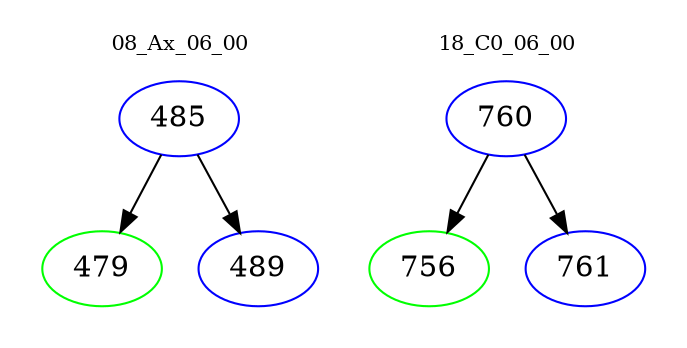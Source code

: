 digraph{
subgraph cluster_0 {
color = white
label = "08_Ax_06_00";
fontsize=10;
T0_485 [label="485", color="blue"]
T0_485 -> T0_479 [color="black"]
T0_479 [label="479", color="green"]
T0_485 -> T0_489 [color="black"]
T0_489 [label="489", color="blue"]
}
subgraph cluster_1 {
color = white
label = "18_C0_06_00";
fontsize=10;
T1_760 [label="760", color="blue"]
T1_760 -> T1_756 [color="black"]
T1_756 [label="756", color="green"]
T1_760 -> T1_761 [color="black"]
T1_761 [label="761", color="blue"]
}
}
